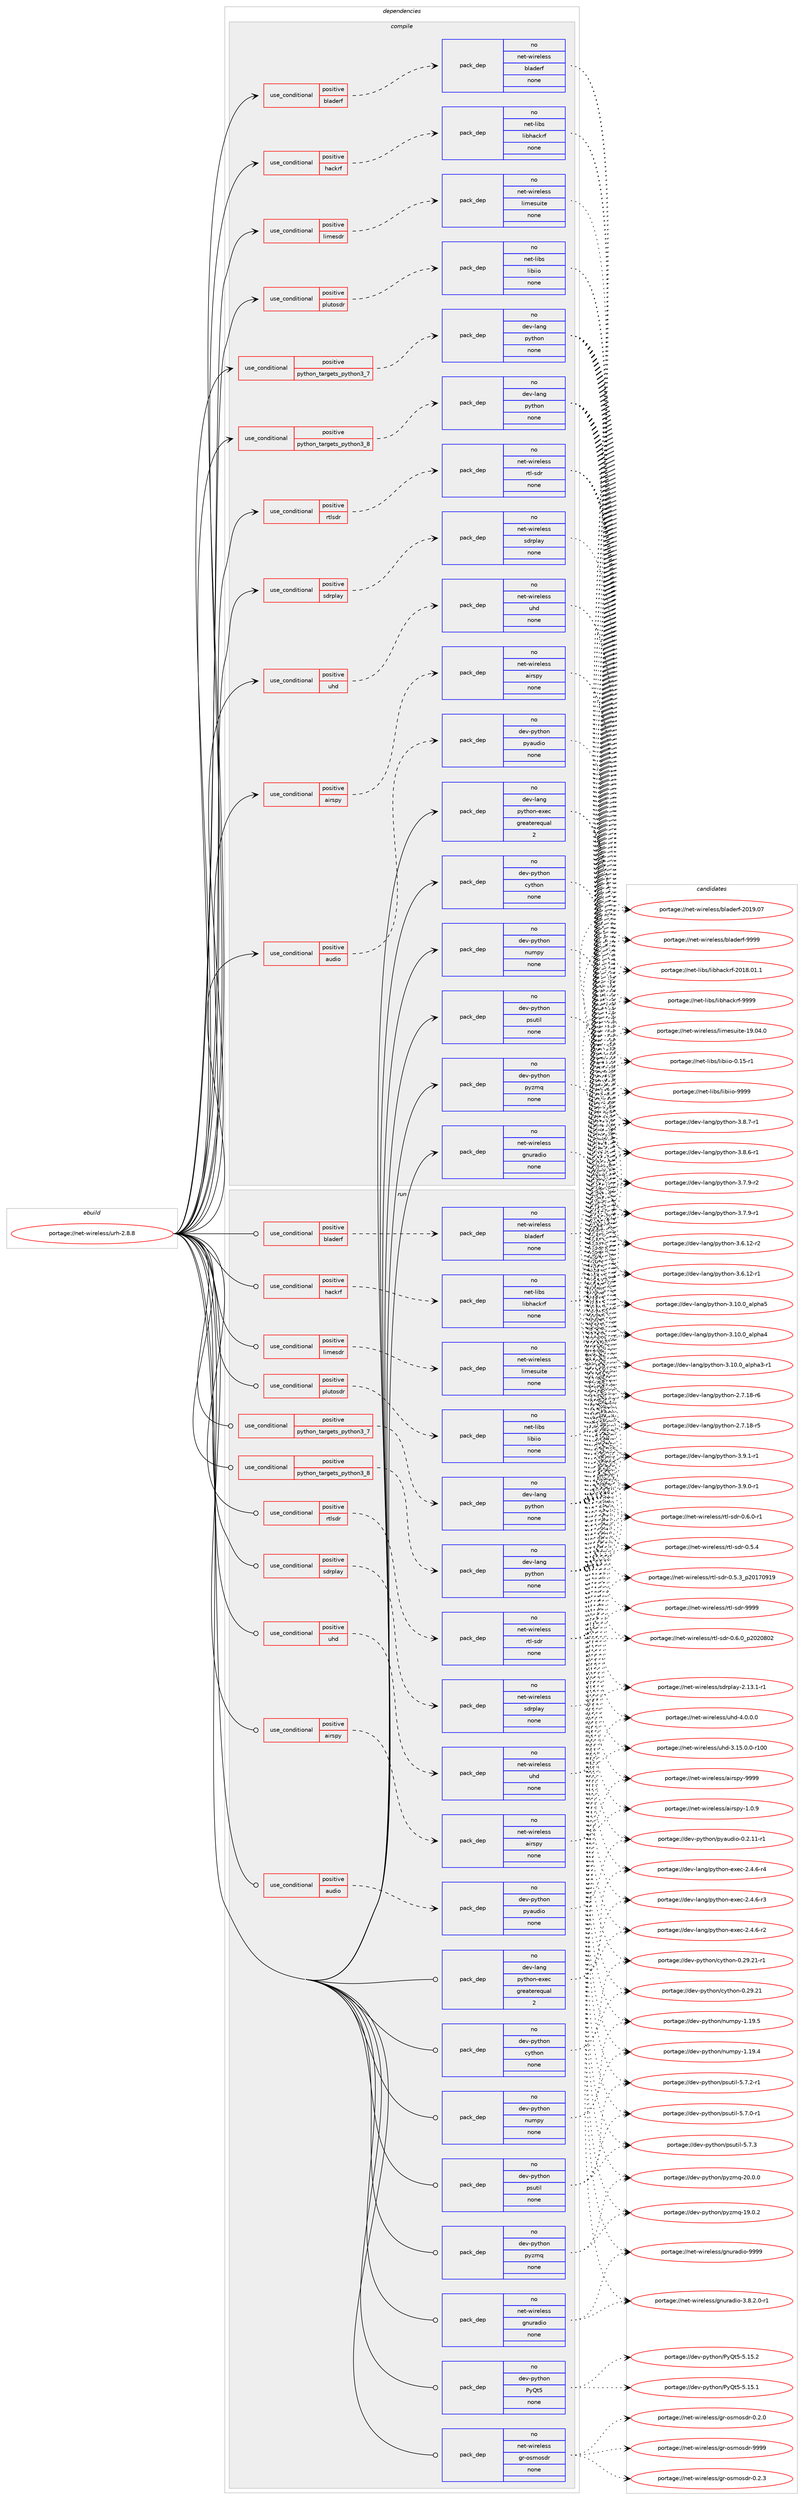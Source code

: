 digraph prolog {

# *************
# Graph options
# *************

newrank=true;
concentrate=true;
compound=true;
graph [rankdir=LR,fontname=Helvetica,fontsize=10,ranksep=1.5];#, ranksep=2.5, nodesep=0.2];
edge  [arrowhead=vee];
node  [fontname=Helvetica,fontsize=10];

# **********
# The ebuild
# **********

subgraph cluster_leftcol {
color=gray;
rank=same;
label=<<i>ebuild</i>>;
id [label="portage://net-wireless/urh-2.8.8", color=red, width=4, href="../net-wireless/urh-2.8.8.svg"];
}

# ****************
# The dependencies
# ****************

subgraph cluster_midcol {
color=gray;
label=<<i>dependencies</i>>;
subgraph cluster_compile {
fillcolor="#eeeeee";
style=filled;
label=<<i>compile</i>>;
subgraph cond6111 {
dependency19912 [label=<<TABLE BORDER="0" CELLBORDER="1" CELLSPACING="0" CELLPADDING="4"><TR><TD ROWSPAN="3" CELLPADDING="10">use_conditional</TD></TR><TR><TD>positive</TD></TR><TR><TD>airspy</TD></TR></TABLE>>, shape=none, color=red];
subgraph pack13651 {
dependency19913 [label=<<TABLE BORDER="0" CELLBORDER="1" CELLSPACING="0" CELLPADDING="4" WIDTH="220"><TR><TD ROWSPAN="6" CELLPADDING="30">pack_dep</TD></TR><TR><TD WIDTH="110">no</TD></TR><TR><TD>net-wireless</TD></TR><TR><TD>airspy</TD></TR><TR><TD>none</TD></TR><TR><TD></TD></TR></TABLE>>, shape=none, color=blue];
}
dependency19912:e -> dependency19913:w [weight=20,style="dashed",arrowhead="vee"];
}
id:e -> dependency19912:w [weight=20,style="solid",arrowhead="vee"];
subgraph cond6112 {
dependency19914 [label=<<TABLE BORDER="0" CELLBORDER="1" CELLSPACING="0" CELLPADDING="4"><TR><TD ROWSPAN="3" CELLPADDING="10">use_conditional</TD></TR><TR><TD>positive</TD></TR><TR><TD>audio</TD></TR></TABLE>>, shape=none, color=red];
subgraph pack13652 {
dependency19915 [label=<<TABLE BORDER="0" CELLBORDER="1" CELLSPACING="0" CELLPADDING="4" WIDTH="220"><TR><TD ROWSPAN="6" CELLPADDING="30">pack_dep</TD></TR><TR><TD WIDTH="110">no</TD></TR><TR><TD>dev-python</TD></TR><TR><TD>pyaudio</TD></TR><TR><TD>none</TD></TR><TR><TD></TD></TR></TABLE>>, shape=none, color=blue];
}
dependency19914:e -> dependency19915:w [weight=20,style="dashed",arrowhead="vee"];
}
id:e -> dependency19914:w [weight=20,style="solid",arrowhead="vee"];
subgraph cond6113 {
dependency19916 [label=<<TABLE BORDER="0" CELLBORDER="1" CELLSPACING="0" CELLPADDING="4"><TR><TD ROWSPAN="3" CELLPADDING="10">use_conditional</TD></TR><TR><TD>positive</TD></TR><TR><TD>bladerf</TD></TR></TABLE>>, shape=none, color=red];
subgraph pack13653 {
dependency19917 [label=<<TABLE BORDER="0" CELLBORDER="1" CELLSPACING="0" CELLPADDING="4" WIDTH="220"><TR><TD ROWSPAN="6" CELLPADDING="30">pack_dep</TD></TR><TR><TD WIDTH="110">no</TD></TR><TR><TD>net-wireless</TD></TR><TR><TD>bladerf</TD></TR><TR><TD>none</TD></TR><TR><TD></TD></TR></TABLE>>, shape=none, color=blue];
}
dependency19916:e -> dependency19917:w [weight=20,style="dashed",arrowhead="vee"];
}
id:e -> dependency19916:w [weight=20,style="solid",arrowhead="vee"];
subgraph cond6114 {
dependency19918 [label=<<TABLE BORDER="0" CELLBORDER="1" CELLSPACING="0" CELLPADDING="4"><TR><TD ROWSPAN="3" CELLPADDING="10">use_conditional</TD></TR><TR><TD>positive</TD></TR><TR><TD>hackrf</TD></TR></TABLE>>, shape=none, color=red];
subgraph pack13654 {
dependency19919 [label=<<TABLE BORDER="0" CELLBORDER="1" CELLSPACING="0" CELLPADDING="4" WIDTH="220"><TR><TD ROWSPAN="6" CELLPADDING="30">pack_dep</TD></TR><TR><TD WIDTH="110">no</TD></TR><TR><TD>net-libs</TD></TR><TR><TD>libhackrf</TD></TR><TR><TD>none</TD></TR><TR><TD></TD></TR></TABLE>>, shape=none, color=blue];
}
dependency19918:e -> dependency19919:w [weight=20,style="dashed",arrowhead="vee"];
}
id:e -> dependency19918:w [weight=20,style="solid",arrowhead="vee"];
subgraph cond6115 {
dependency19920 [label=<<TABLE BORDER="0" CELLBORDER="1" CELLSPACING="0" CELLPADDING="4"><TR><TD ROWSPAN="3" CELLPADDING="10">use_conditional</TD></TR><TR><TD>positive</TD></TR><TR><TD>limesdr</TD></TR></TABLE>>, shape=none, color=red];
subgraph pack13655 {
dependency19921 [label=<<TABLE BORDER="0" CELLBORDER="1" CELLSPACING="0" CELLPADDING="4" WIDTH="220"><TR><TD ROWSPAN="6" CELLPADDING="30">pack_dep</TD></TR><TR><TD WIDTH="110">no</TD></TR><TR><TD>net-wireless</TD></TR><TR><TD>limesuite</TD></TR><TR><TD>none</TD></TR><TR><TD></TD></TR></TABLE>>, shape=none, color=blue];
}
dependency19920:e -> dependency19921:w [weight=20,style="dashed",arrowhead="vee"];
}
id:e -> dependency19920:w [weight=20,style="solid",arrowhead="vee"];
subgraph cond6116 {
dependency19922 [label=<<TABLE BORDER="0" CELLBORDER="1" CELLSPACING="0" CELLPADDING="4"><TR><TD ROWSPAN="3" CELLPADDING="10">use_conditional</TD></TR><TR><TD>positive</TD></TR><TR><TD>plutosdr</TD></TR></TABLE>>, shape=none, color=red];
subgraph pack13656 {
dependency19923 [label=<<TABLE BORDER="0" CELLBORDER="1" CELLSPACING="0" CELLPADDING="4" WIDTH="220"><TR><TD ROWSPAN="6" CELLPADDING="30">pack_dep</TD></TR><TR><TD WIDTH="110">no</TD></TR><TR><TD>net-libs</TD></TR><TR><TD>libiio</TD></TR><TR><TD>none</TD></TR><TR><TD></TD></TR></TABLE>>, shape=none, color=blue];
}
dependency19922:e -> dependency19923:w [weight=20,style="dashed",arrowhead="vee"];
}
id:e -> dependency19922:w [weight=20,style="solid",arrowhead="vee"];
subgraph cond6117 {
dependency19924 [label=<<TABLE BORDER="0" CELLBORDER="1" CELLSPACING="0" CELLPADDING="4"><TR><TD ROWSPAN="3" CELLPADDING="10">use_conditional</TD></TR><TR><TD>positive</TD></TR><TR><TD>python_targets_python3_7</TD></TR></TABLE>>, shape=none, color=red];
subgraph pack13657 {
dependency19925 [label=<<TABLE BORDER="0" CELLBORDER="1" CELLSPACING="0" CELLPADDING="4" WIDTH="220"><TR><TD ROWSPAN="6" CELLPADDING="30">pack_dep</TD></TR><TR><TD WIDTH="110">no</TD></TR><TR><TD>dev-lang</TD></TR><TR><TD>python</TD></TR><TR><TD>none</TD></TR><TR><TD></TD></TR></TABLE>>, shape=none, color=blue];
}
dependency19924:e -> dependency19925:w [weight=20,style="dashed",arrowhead="vee"];
}
id:e -> dependency19924:w [weight=20,style="solid",arrowhead="vee"];
subgraph cond6118 {
dependency19926 [label=<<TABLE BORDER="0" CELLBORDER="1" CELLSPACING="0" CELLPADDING="4"><TR><TD ROWSPAN="3" CELLPADDING="10">use_conditional</TD></TR><TR><TD>positive</TD></TR><TR><TD>python_targets_python3_8</TD></TR></TABLE>>, shape=none, color=red];
subgraph pack13658 {
dependency19927 [label=<<TABLE BORDER="0" CELLBORDER="1" CELLSPACING="0" CELLPADDING="4" WIDTH="220"><TR><TD ROWSPAN="6" CELLPADDING="30">pack_dep</TD></TR><TR><TD WIDTH="110">no</TD></TR><TR><TD>dev-lang</TD></TR><TR><TD>python</TD></TR><TR><TD>none</TD></TR><TR><TD></TD></TR></TABLE>>, shape=none, color=blue];
}
dependency19926:e -> dependency19927:w [weight=20,style="dashed",arrowhead="vee"];
}
id:e -> dependency19926:w [weight=20,style="solid",arrowhead="vee"];
subgraph cond6119 {
dependency19928 [label=<<TABLE BORDER="0" CELLBORDER="1" CELLSPACING="0" CELLPADDING="4"><TR><TD ROWSPAN="3" CELLPADDING="10">use_conditional</TD></TR><TR><TD>positive</TD></TR><TR><TD>rtlsdr</TD></TR></TABLE>>, shape=none, color=red];
subgraph pack13659 {
dependency19929 [label=<<TABLE BORDER="0" CELLBORDER="1" CELLSPACING="0" CELLPADDING="4" WIDTH="220"><TR><TD ROWSPAN="6" CELLPADDING="30">pack_dep</TD></TR><TR><TD WIDTH="110">no</TD></TR><TR><TD>net-wireless</TD></TR><TR><TD>rtl-sdr</TD></TR><TR><TD>none</TD></TR><TR><TD></TD></TR></TABLE>>, shape=none, color=blue];
}
dependency19928:e -> dependency19929:w [weight=20,style="dashed",arrowhead="vee"];
}
id:e -> dependency19928:w [weight=20,style="solid",arrowhead="vee"];
subgraph cond6120 {
dependency19930 [label=<<TABLE BORDER="0" CELLBORDER="1" CELLSPACING="0" CELLPADDING="4"><TR><TD ROWSPAN="3" CELLPADDING="10">use_conditional</TD></TR><TR><TD>positive</TD></TR><TR><TD>sdrplay</TD></TR></TABLE>>, shape=none, color=red];
subgraph pack13660 {
dependency19931 [label=<<TABLE BORDER="0" CELLBORDER="1" CELLSPACING="0" CELLPADDING="4" WIDTH="220"><TR><TD ROWSPAN="6" CELLPADDING="30">pack_dep</TD></TR><TR><TD WIDTH="110">no</TD></TR><TR><TD>net-wireless</TD></TR><TR><TD>sdrplay</TD></TR><TR><TD>none</TD></TR><TR><TD></TD></TR></TABLE>>, shape=none, color=blue];
}
dependency19930:e -> dependency19931:w [weight=20,style="dashed",arrowhead="vee"];
}
id:e -> dependency19930:w [weight=20,style="solid",arrowhead="vee"];
subgraph cond6121 {
dependency19932 [label=<<TABLE BORDER="0" CELLBORDER="1" CELLSPACING="0" CELLPADDING="4"><TR><TD ROWSPAN="3" CELLPADDING="10">use_conditional</TD></TR><TR><TD>positive</TD></TR><TR><TD>uhd</TD></TR></TABLE>>, shape=none, color=red];
subgraph pack13661 {
dependency19933 [label=<<TABLE BORDER="0" CELLBORDER="1" CELLSPACING="0" CELLPADDING="4" WIDTH="220"><TR><TD ROWSPAN="6" CELLPADDING="30">pack_dep</TD></TR><TR><TD WIDTH="110">no</TD></TR><TR><TD>net-wireless</TD></TR><TR><TD>uhd</TD></TR><TR><TD>none</TD></TR><TR><TD></TD></TR></TABLE>>, shape=none, color=blue];
}
dependency19932:e -> dependency19933:w [weight=20,style="dashed",arrowhead="vee"];
}
id:e -> dependency19932:w [weight=20,style="solid",arrowhead="vee"];
subgraph pack13662 {
dependency19934 [label=<<TABLE BORDER="0" CELLBORDER="1" CELLSPACING="0" CELLPADDING="4" WIDTH="220"><TR><TD ROWSPAN="6" CELLPADDING="30">pack_dep</TD></TR><TR><TD WIDTH="110">no</TD></TR><TR><TD>dev-lang</TD></TR><TR><TD>python-exec</TD></TR><TR><TD>greaterequal</TD></TR><TR><TD>2</TD></TR></TABLE>>, shape=none, color=blue];
}
id:e -> dependency19934:w [weight=20,style="solid",arrowhead="vee"];
subgraph pack13663 {
dependency19935 [label=<<TABLE BORDER="0" CELLBORDER="1" CELLSPACING="0" CELLPADDING="4" WIDTH="220"><TR><TD ROWSPAN="6" CELLPADDING="30">pack_dep</TD></TR><TR><TD WIDTH="110">no</TD></TR><TR><TD>dev-python</TD></TR><TR><TD>cython</TD></TR><TR><TD>none</TD></TR><TR><TD></TD></TR></TABLE>>, shape=none, color=blue];
}
id:e -> dependency19935:w [weight=20,style="solid",arrowhead="vee"];
subgraph pack13664 {
dependency19936 [label=<<TABLE BORDER="0" CELLBORDER="1" CELLSPACING="0" CELLPADDING="4" WIDTH="220"><TR><TD ROWSPAN="6" CELLPADDING="30">pack_dep</TD></TR><TR><TD WIDTH="110">no</TD></TR><TR><TD>dev-python</TD></TR><TR><TD>numpy</TD></TR><TR><TD>none</TD></TR><TR><TD></TD></TR></TABLE>>, shape=none, color=blue];
}
id:e -> dependency19936:w [weight=20,style="solid",arrowhead="vee"];
subgraph pack13665 {
dependency19937 [label=<<TABLE BORDER="0" CELLBORDER="1" CELLSPACING="0" CELLPADDING="4" WIDTH="220"><TR><TD ROWSPAN="6" CELLPADDING="30">pack_dep</TD></TR><TR><TD WIDTH="110">no</TD></TR><TR><TD>dev-python</TD></TR><TR><TD>psutil</TD></TR><TR><TD>none</TD></TR><TR><TD></TD></TR></TABLE>>, shape=none, color=blue];
}
id:e -> dependency19937:w [weight=20,style="solid",arrowhead="vee"];
subgraph pack13666 {
dependency19938 [label=<<TABLE BORDER="0" CELLBORDER="1" CELLSPACING="0" CELLPADDING="4" WIDTH="220"><TR><TD ROWSPAN="6" CELLPADDING="30">pack_dep</TD></TR><TR><TD WIDTH="110">no</TD></TR><TR><TD>dev-python</TD></TR><TR><TD>pyzmq</TD></TR><TR><TD>none</TD></TR><TR><TD></TD></TR></TABLE>>, shape=none, color=blue];
}
id:e -> dependency19938:w [weight=20,style="solid",arrowhead="vee"];
subgraph pack13667 {
dependency19939 [label=<<TABLE BORDER="0" CELLBORDER="1" CELLSPACING="0" CELLPADDING="4" WIDTH="220"><TR><TD ROWSPAN="6" CELLPADDING="30">pack_dep</TD></TR><TR><TD WIDTH="110">no</TD></TR><TR><TD>net-wireless</TD></TR><TR><TD>gnuradio</TD></TR><TR><TD>none</TD></TR><TR><TD></TD></TR></TABLE>>, shape=none, color=blue];
}
id:e -> dependency19939:w [weight=20,style="solid",arrowhead="vee"];
}
subgraph cluster_compileandrun {
fillcolor="#eeeeee";
style=filled;
label=<<i>compile and run</i>>;
}
subgraph cluster_run {
fillcolor="#eeeeee";
style=filled;
label=<<i>run</i>>;
subgraph cond6122 {
dependency19940 [label=<<TABLE BORDER="0" CELLBORDER="1" CELLSPACING="0" CELLPADDING="4"><TR><TD ROWSPAN="3" CELLPADDING="10">use_conditional</TD></TR><TR><TD>positive</TD></TR><TR><TD>airspy</TD></TR></TABLE>>, shape=none, color=red];
subgraph pack13668 {
dependency19941 [label=<<TABLE BORDER="0" CELLBORDER="1" CELLSPACING="0" CELLPADDING="4" WIDTH="220"><TR><TD ROWSPAN="6" CELLPADDING="30">pack_dep</TD></TR><TR><TD WIDTH="110">no</TD></TR><TR><TD>net-wireless</TD></TR><TR><TD>airspy</TD></TR><TR><TD>none</TD></TR><TR><TD></TD></TR></TABLE>>, shape=none, color=blue];
}
dependency19940:e -> dependency19941:w [weight=20,style="dashed",arrowhead="vee"];
}
id:e -> dependency19940:w [weight=20,style="solid",arrowhead="odot"];
subgraph cond6123 {
dependency19942 [label=<<TABLE BORDER="0" CELLBORDER="1" CELLSPACING="0" CELLPADDING="4"><TR><TD ROWSPAN="3" CELLPADDING="10">use_conditional</TD></TR><TR><TD>positive</TD></TR><TR><TD>audio</TD></TR></TABLE>>, shape=none, color=red];
subgraph pack13669 {
dependency19943 [label=<<TABLE BORDER="0" CELLBORDER="1" CELLSPACING="0" CELLPADDING="4" WIDTH="220"><TR><TD ROWSPAN="6" CELLPADDING="30">pack_dep</TD></TR><TR><TD WIDTH="110">no</TD></TR><TR><TD>dev-python</TD></TR><TR><TD>pyaudio</TD></TR><TR><TD>none</TD></TR><TR><TD></TD></TR></TABLE>>, shape=none, color=blue];
}
dependency19942:e -> dependency19943:w [weight=20,style="dashed",arrowhead="vee"];
}
id:e -> dependency19942:w [weight=20,style="solid",arrowhead="odot"];
subgraph cond6124 {
dependency19944 [label=<<TABLE BORDER="0" CELLBORDER="1" CELLSPACING="0" CELLPADDING="4"><TR><TD ROWSPAN="3" CELLPADDING="10">use_conditional</TD></TR><TR><TD>positive</TD></TR><TR><TD>bladerf</TD></TR></TABLE>>, shape=none, color=red];
subgraph pack13670 {
dependency19945 [label=<<TABLE BORDER="0" CELLBORDER="1" CELLSPACING="0" CELLPADDING="4" WIDTH="220"><TR><TD ROWSPAN="6" CELLPADDING="30">pack_dep</TD></TR><TR><TD WIDTH="110">no</TD></TR><TR><TD>net-wireless</TD></TR><TR><TD>bladerf</TD></TR><TR><TD>none</TD></TR><TR><TD></TD></TR></TABLE>>, shape=none, color=blue];
}
dependency19944:e -> dependency19945:w [weight=20,style="dashed",arrowhead="vee"];
}
id:e -> dependency19944:w [weight=20,style="solid",arrowhead="odot"];
subgraph cond6125 {
dependency19946 [label=<<TABLE BORDER="0" CELLBORDER="1" CELLSPACING="0" CELLPADDING="4"><TR><TD ROWSPAN="3" CELLPADDING="10">use_conditional</TD></TR><TR><TD>positive</TD></TR><TR><TD>hackrf</TD></TR></TABLE>>, shape=none, color=red];
subgraph pack13671 {
dependency19947 [label=<<TABLE BORDER="0" CELLBORDER="1" CELLSPACING="0" CELLPADDING="4" WIDTH="220"><TR><TD ROWSPAN="6" CELLPADDING="30">pack_dep</TD></TR><TR><TD WIDTH="110">no</TD></TR><TR><TD>net-libs</TD></TR><TR><TD>libhackrf</TD></TR><TR><TD>none</TD></TR><TR><TD></TD></TR></TABLE>>, shape=none, color=blue];
}
dependency19946:e -> dependency19947:w [weight=20,style="dashed",arrowhead="vee"];
}
id:e -> dependency19946:w [weight=20,style="solid",arrowhead="odot"];
subgraph cond6126 {
dependency19948 [label=<<TABLE BORDER="0" CELLBORDER="1" CELLSPACING="0" CELLPADDING="4"><TR><TD ROWSPAN="3" CELLPADDING="10">use_conditional</TD></TR><TR><TD>positive</TD></TR><TR><TD>limesdr</TD></TR></TABLE>>, shape=none, color=red];
subgraph pack13672 {
dependency19949 [label=<<TABLE BORDER="0" CELLBORDER="1" CELLSPACING="0" CELLPADDING="4" WIDTH="220"><TR><TD ROWSPAN="6" CELLPADDING="30">pack_dep</TD></TR><TR><TD WIDTH="110">no</TD></TR><TR><TD>net-wireless</TD></TR><TR><TD>limesuite</TD></TR><TR><TD>none</TD></TR><TR><TD></TD></TR></TABLE>>, shape=none, color=blue];
}
dependency19948:e -> dependency19949:w [weight=20,style="dashed",arrowhead="vee"];
}
id:e -> dependency19948:w [weight=20,style="solid",arrowhead="odot"];
subgraph cond6127 {
dependency19950 [label=<<TABLE BORDER="0" CELLBORDER="1" CELLSPACING="0" CELLPADDING="4"><TR><TD ROWSPAN="3" CELLPADDING="10">use_conditional</TD></TR><TR><TD>positive</TD></TR><TR><TD>plutosdr</TD></TR></TABLE>>, shape=none, color=red];
subgraph pack13673 {
dependency19951 [label=<<TABLE BORDER="0" CELLBORDER="1" CELLSPACING="0" CELLPADDING="4" WIDTH="220"><TR><TD ROWSPAN="6" CELLPADDING="30">pack_dep</TD></TR><TR><TD WIDTH="110">no</TD></TR><TR><TD>net-libs</TD></TR><TR><TD>libiio</TD></TR><TR><TD>none</TD></TR><TR><TD></TD></TR></TABLE>>, shape=none, color=blue];
}
dependency19950:e -> dependency19951:w [weight=20,style="dashed",arrowhead="vee"];
}
id:e -> dependency19950:w [weight=20,style="solid",arrowhead="odot"];
subgraph cond6128 {
dependency19952 [label=<<TABLE BORDER="0" CELLBORDER="1" CELLSPACING="0" CELLPADDING="4"><TR><TD ROWSPAN="3" CELLPADDING="10">use_conditional</TD></TR><TR><TD>positive</TD></TR><TR><TD>python_targets_python3_7</TD></TR></TABLE>>, shape=none, color=red];
subgraph pack13674 {
dependency19953 [label=<<TABLE BORDER="0" CELLBORDER="1" CELLSPACING="0" CELLPADDING="4" WIDTH="220"><TR><TD ROWSPAN="6" CELLPADDING="30">pack_dep</TD></TR><TR><TD WIDTH="110">no</TD></TR><TR><TD>dev-lang</TD></TR><TR><TD>python</TD></TR><TR><TD>none</TD></TR><TR><TD></TD></TR></TABLE>>, shape=none, color=blue];
}
dependency19952:e -> dependency19953:w [weight=20,style="dashed",arrowhead="vee"];
}
id:e -> dependency19952:w [weight=20,style="solid",arrowhead="odot"];
subgraph cond6129 {
dependency19954 [label=<<TABLE BORDER="0" CELLBORDER="1" CELLSPACING="0" CELLPADDING="4"><TR><TD ROWSPAN="3" CELLPADDING="10">use_conditional</TD></TR><TR><TD>positive</TD></TR><TR><TD>python_targets_python3_8</TD></TR></TABLE>>, shape=none, color=red];
subgraph pack13675 {
dependency19955 [label=<<TABLE BORDER="0" CELLBORDER="1" CELLSPACING="0" CELLPADDING="4" WIDTH="220"><TR><TD ROWSPAN="6" CELLPADDING="30">pack_dep</TD></TR><TR><TD WIDTH="110">no</TD></TR><TR><TD>dev-lang</TD></TR><TR><TD>python</TD></TR><TR><TD>none</TD></TR><TR><TD></TD></TR></TABLE>>, shape=none, color=blue];
}
dependency19954:e -> dependency19955:w [weight=20,style="dashed",arrowhead="vee"];
}
id:e -> dependency19954:w [weight=20,style="solid",arrowhead="odot"];
subgraph cond6130 {
dependency19956 [label=<<TABLE BORDER="0" CELLBORDER="1" CELLSPACING="0" CELLPADDING="4"><TR><TD ROWSPAN="3" CELLPADDING="10">use_conditional</TD></TR><TR><TD>positive</TD></TR><TR><TD>rtlsdr</TD></TR></TABLE>>, shape=none, color=red];
subgraph pack13676 {
dependency19957 [label=<<TABLE BORDER="0" CELLBORDER="1" CELLSPACING="0" CELLPADDING="4" WIDTH="220"><TR><TD ROWSPAN="6" CELLPADDING="30">pack_dep</TD></TR><TR><TD WIDTH="110">no</TD></TR><TR><TD>net-wireless</TD></TR><TR><TD>rtl-sdr</TD></TR><TR><TD>none</TD></TR><TR><TD></TD></TR></TABLE>>, shape=none, color=blue];
}
dependency19956:e -> dependency19957:w [weight=20,style="dashed",arrowhead="vee"];
}
id:e -> dependency19956:w [weight=20,style="solid",arrowhead="odot"];
subgraph cond6131 {
dependency19958 [label=<<TABLE BORDER="0" CELLBORDER="1" CELLSPACING="0" CELLPADDING="4"><TR><TD ROWSPAN="3" CELLPADDING="10">use_conditional</TD></TR><TR><TD>positive</TD></TR><TR><TD>sdrplay</TD></TR></TABLE>>, shape=none, color=red];
subgraph pack13677 {
dependency19959 [label=<<TABLE BORDER="0" CELLBORDER="1" CELLSPACING="0" CELLPADDING="4" WIDTH="220"><TR><TD ROWSPAN="6" CELLPADDING="30">pack_dep</TD></TR><TR><TD WIDTH="110">no</TD></TR><TR><TD>net-wireless</TD></TR><TR><TD>sdrplay</TD></TR><TR><TD>none</TD></TR><TR><TD></TD></TR></TABLE>>, shape=none, color=blue];
}
dependency19958:e -> dependency19959:w [weight=20,style="dashed",arrowhead="vee"];
}
id:e -> dependency19958:w [weight=20,style="solid",arrowhead="odot"];
subgraph cond6132 {
dependency19960 [label=<<TABLE BORDER="0" CELLBORDER="1" CELLSPACING="0" CELLPADDING="4"><TR><TD ROWSPAN="3" CELLPADDING="10">use_conditional</TD></TR><TR><TD>positive</TD></TR><TR><TD>uhd</TD></TR></TABLE>>, shape=none, color=red];
subgraph pack13678 {
dependency19961 [label=<<TABLE BORDER="0" CELLBORDER="1" CELLSPACING="0" CELLPADDING="4" WIDTH="220"><TR><TD ROWSPAN="6" CELLPADDING="30">pack_dep</TD></TR><TR><TD WIDTH="110">no</TD></TR><TR><TD>net-wireless</TD></TR><TR><TD>uhd</TD></TR><TR><TD>none</TD></TR><TR><TD></TD></TR></TABLE>>, shape=none, color=blue];
}
dependency19960:e -> dependency19961:w [weight=20,style="dashed",arrowhead="vee"];
}
id:e -> dependency19960:w [weight=20,style="solid",arrowhead="odot"];
subgraph pack13679 {
dependency19962 [label=<<TABLE BORDER="0" CELLBORDER="1" CELLSPACING="0" CELLPADDING="4" WIDTH="220"><TR><TD ROWSPAN="6" CELLPADDING="30">pack_dep</TD></TR><TR><TD WIDTH="110">no</TD></TR><TR><TD>dev-lang</TD></TR><TR><TD>python-exec</TD></TR><TR><TD>greaterequal</TD></TR><TR><TD>2</TD></TR></TABLE>>, shape=none, color=blue];
}
id:e -> dependency19962:w [weight=20,style="solid",arrowhead="odot"];
subgraph pack13680 {
dependency19963 [label=<<TABLE BORDER="0" CELLBORDER="1" CELLSPACING="0" CELLPADDING="4" WIDTH="220"><TR><TD ROWSPAN="6" CELLPADDING="30">pack_dep</TD></TR><TR><TD WIDTH="110">no</TD></TR><TR><TD>dev-python</TD></TR><TR><TD>PyQt5</TD></TR><TR><TD>none</TD></TR><TR><TD></TD></TR></TABLE>>, shape=none, color=blue];
}
id:e -> dependency19963:w [weight=20,style="solid",arrowhead="odot"];
subgraph pack13681 {
dependency19964 [label=<<TABLE BORDER="0" CELLBORDER="1" CELLSPACING="0" CELLPADDING="4" WIDTH="220"><TR><TD ROWSPAN="6" CELLPADDING="30">pack_dep</TD></TR><TR><TD WIDTH="110">no</TD></TR><TR><TD>dev-python</TD></TR><TR><TD>cython</TD></TR><TR><TD>none</TD></TR><TR><TD></TD></TR></TABLE>>, shape=none, color=blue];
}
id:e -> dependency19964:w [weight=20,style="solid",arrowhead="odot"];
subgraph pack13682 {
dependency19965 [label=<<TABLE BORDER="0" CELLBORDER="1" CELLSPACING="0" CELLPADDING="4" WIDTH="220"><TR><TD ROWSPAN="6" CELLPADDING="30">pack_dep</TD></TR><TR><TD WIDTH="110">no</TD></TR><TR><TD>dev-python</TD></TR><TR><TD>numpy</TD></TR><TR><TD>none</TD></TR><TR><TD></TD></TR></TABLE>>, shape=none, color=blue];
}
id:e -> dependency19965:w [weight=20,style="solid",arrowhead="odot"];
subgraph pack13683 {
dependency19966 [label=<<TABLE BORDER="0" CELLBORDER="1" CELLSPACING="0" CELLPADDING="4" WIDTH="220"><TR><TD ROWSPAN="6" CELLPADDING="30">pack_dep</TD></TR><TR><TD WIDTH="110">no</TD></TR><TR><TD>dev-python</TD></TR><TR><TD>psutil</TD></TR><TR><TD>none</TD></TR><TR><TD></TD></TR></TABLE>>, shape=none, color=blue];
}
id:e -> dependency19966:w [weight=20,style="solid",arrowhead="odot"];
subgraph pack13684 {
dependency19967 [label=<<TABLE BORDER="0" CELLBORDER="1" CELLSPACING="0" CELLPADDING="4" WIDTH="220"><TR><TD ROWSPAN="6" CELLPADDING="30">pack_dep</TD></TR><TR><TD WIDTH="110">no</TD></TR><TR><TD>dev-python</TD></TR><TR><TD>pyzmq</TD></TR><TR><TD>none</TD></TR><TR><TD></TD></TR></TABLE>>, shape=none, color=blue];
}
id:e -> dependency19967:w [weight=20,style="solid",arrowhead="odot"];
subgraph pack13685 {
dependency19968 [label=<<TABLE BORDER="0" CELLBORDER="1" CELLSPACING="0" CELLPADDING="4" WIDTH="220"><TR><TD ROWSPAN="6" CELLPADDING="30">pack_dep</TD></TR><TR><TD WIDTH="110">no</TD></TR><TR><TD>net-wireless</TD></TR><TR><TD>gnuradio</TD></TR><TR><TD>none</TD></TR><TR><TD></TD></TR></TABLE>>, shape=none, color=blue];
}
id:e -> dependency19968:w [weight=20,style="solid",arrowhead="odot"];
subgraph pack13686 {
dependency19969 [label=<<TABLE BORDER="0" CELLBORDER="1" CELLSPACING="0" CELLPADDING="4" WIDTH="220"><TR><TD ROWSPAN="6" CELLPADDING="30">pack_dep</TD></TR><TR><TD WIDTH="110">no</TD></TR><TR><TD>net-wireless</TD></TR><TR><TD>gr-osmosdr</TD></TR><TR><TD>none</TD></TR><TR><TD></TD></TR></TABLE>>, shape=none, color=blue];
}
id:e -> dependency19969:w [weight=20,style="solid",arrowhead="odot"];
}
}

# **************
# The candidates
# **************

subgraph cluster_choices {
rank=same;
color=gray;
label=<<i>candidates</i>>;

subgraph choice13651 {
color=black;
nodesep=1;
choice1101011164511910511410110810111511547971051141151121214557575757 [label="portage://net-wireless/airspy-9999", color=red, width=4,href="../net-wireless/airspy-9999.svg"];
choice110101116451191051141011081011151154797105114115112121454946484657 [label="portage://net-wireless/airspy-1.0.9", color=red, width=4,href="../net-wireless/airspy-1.0.9.svg"];
dependency19913:e -> choice1101011164511910511410110810111511547971051141151121214557575757:w [style=dotted,weight="100"];
dependency19913:e -> choice110101116451191051141011081011151154797105114115112121454946484657:w [style=dotted,weight="100"];
}
subgraph choice13652 {
color=black;
nodesep=1;
choice100101118451121211161041111104711212197117100105111454846504649494511449 [label="portage://dev-python/pyaudio-0.2.11-r1", color=red, width=4,href="../dev-python/pyaudio-0.2.11-r1.svg"];
dependency19915:e -> choice100101118451121211161041111104711212197117100105111454846504649494511449:w [style=dotted,weight="100"];
}
subgraph choice13653 {
color=black;
nodesep=1;
choice110101116451191051141011081011151154798108971001011141024557575757 [label="portage://net-wireless/bladerf-9999", color=red, width=4,href="../net-wireless/bladerf-9999.svg"];
choice110101116451191051141011081011151154798108971001011141024550484957464855 [label="portage://net-wireless/bladerf-2019.07", color=red, width=4,href="../net-wireless/bladerf-2019.07.svg"];
dependency19917:e -> choice110101116451191051141011081011151154798108971001011141024557575757:w [style=dotted,weight="100"];
dependency19917:e -> choice110101116451191051141011081011151154798108971001011141024550484957464855:w [style=dotted,weight="100"];
}
subgraph choice13654 {
color=black;
nodesep=1;
choice1101011164510810598115471081059810497991071141024557575757 [label="portage://net-libs/libhackrf-9999", color=red, width=4,href="../net-libs/libhackrf-9999.svg"];
choice11010111645108105981154710810598104979910711410245504849564648494649 [label="portage://net-libs/libhackrf-2018.01.1", color=red, width=4,href="../net-libs/libhackrf-2018.01.1.svg"];
dependency19919:e -> choice1101011164510810598115471081059810497991071141024557575757:w [style=dotted,weight="100"];
dependency19919:e -> choice11010111645108105981154710810598104979910711410245504849564648494649:w [style=dotted,weight="100"];
}
subgraph choice13655 {
color=black;
nodesep=1;
choice11010111645119105114101108101115115471081051091011151171051161014549574648524648 [label="portage://net-wireless/limesuite-19.04.0", color=red, width=4,href="../net-wireless/limesuite-19.04.0.svg"];
dependency19921:e -> choice11010111645119105114101108101115115471081051091011151171051161014549574648524648:w [style=dotted,weight="100"];
}
subgraph choice13656 {
color=black;
nodesep=1;
choice110101116451081059811547108105981051051114557575757 [label="portage://net-libs/libiio-9999", color=red, width=4,href="../net-libs/libiio-9999.svg"];
choice1101011164510810598115471081059810510511145484649534511449 [label="portage://net-libs/libiio-0.15-r1", color=red, width=4,href="../net-libs/libiio-0.15-r1.svg"];
dependency19923:e -> choice110101116451081059811547108105981051051114557575757:w [style=dotted,weight="100"];
dependency19923:e -> choice1101011164510810598115471081059810510511145484649534511449:w [style=dotted,weight="100"];
}
subgraph choice13657 {
color=black;
nodesep=1;
choice1001011184510897110103471121211161041111104551465746494511449 [label="portage://dev-lang/python-3.9.1-r1", color=red, width=4,href="../dev-lang/python-3.9.1-r1.svg"];
choice1001011184510897110103471121211161041111104551465746484511449 [label="portage://dev-lang/python-3.9.0-r1", color=red, width=4,href="../dev-lang/python-3.9.0-r1.svg"];
choice1001011184510897110103471121211161041111104551465646554511449 [label="portage://dev-lang/python-3.8.7-r1", color=red, width=4,href="../dev-lang/python-3.8.7-r1.svg"];
choice1001011184510897110103471121211161041111104551465646544511449 [label="portage://dev-lang/python-3.8.6-r1", color=red, width=4,href="../dev-lang/python-3.8.6-r1.svg"];
choice1001011184510897110103471121211161041111104551465546574511450 [label="portage://dev-lang/python-3.7.9-r2", color=red, width=4,href="../dev-lang/python-3.7.9-r2.svg"];
choice1001011184510897110103471121211161041111104551465546574511449 [label="portage://dev-lang/python-3.7.9-r1", color=red, width=4,href="../dev-lang/python-3.7.9-r1.svg"];
choice100101118451089711010347112121116104111110455146544649504511450 [label="portage://dev-lang/python-3.6.12-r2", color=red, width=4,href="../dev-lang/python-3.6.12-r2.svg"];
choice100101118451089711010347112121116104111110455146544649504511449 [label="portage://dev-lang/python-3.6.12-r1", color=red, width=4,href="../dev-lang/python-3.6.12-r1.svg"];
choice1001011184510897110103471121211161041111104551464948464895971081121049753 [label="portage://dev-lang/python-3.10.0_alpha5", color=red, width=4,href="../dev-lang/python-3.10.0_alpha5.svg"];
choice1001011184510897110103471121211161041111104551464948464895971081121049752 [label="portage://dev-lang/python-3.10.0_alpha4", color=red, width=4,href="../dev-lang/python-3.10.0_alpha4.svg"];
choice10010111845108971101034711212111610411111045514649484648959710811210497514511449 [label="portage://dev-lang/python-3.10.0_alpha3-r1", color=red, width=4,href="../dev-lang/python-3.10.0_alpha3-r1.svg"];
choice100101118451089711010347112121116104111110455046554649564511454 [label="portage://dev-lang/python-2.7.18-r6", color=red, width=4,href="../dev-lang/python-2.7.18-r6.svg"];
choice100101118451089711010347112121116104111110455046554649564511453 [label="portage://dev-lang/python-2.7.18-r5", color=red, width=4,href="../dev-lang/python-2.7.18-r5.svg"];
dependency19925:e -> choice1001011184510897110103471121211161041111104551465746494511449:w [style=dotted,weight="100"];
dependency19925:e -> choice1001011184510897110103471121211161041111104551465746484511449:w [style=dotted,weight="100"];
dependency19925:e -> choice1001011184510897110103471121211161041111104551465646554511449:w [style=dotted,weight="100"];
dependency19925:e -> choice1001011184510897110103471121211161041111104551465646544511449:w [style=dotted,weight="100"];
dependency19925:e -> choice1001011184510897110103471121211161041111104551465546574511450:w [style=dotted,weight="100"];
dependency19925:e -> choice1001011184510897110103471121211161041111104551465546574511449:w [style=dotted,weight="100"];
dependency19925:e -> choice100101118451089711010347112121116104111110455146544649504511450:w [style=dotted,weight="100"];
dependency19925:e -> choice100101118451089711010347112121116104111110455146544649504511449:w [style=dotted,weight="100"];
dependency19925:e -> choice1001011184510897110103471121211161041111104551464948464895971081121049753:w [style=dotted,weight="100"];
dependency19925:e -> choice1001011184510897110103471121211161041111104551464948464895971081121049752:w [style=dotted,weight="100"];
dependency19925:e -> choice10010111845108971101034711212111610411111045514649484648959710811210497514511449:w [style=dotted,weight="100"];
dependency19925:e -> choice100101118451089711010347112121116104111110455046554649564511454:w [style=dotted,weight="100"];
dependency19925:e -> choice100101118451089711010347112121116104111110455046554649564511453:w [style=dotted,weight="100"];
}
subgraph choice13658 {
color=black;
nodesep=1;
choice1001011184510897110103471121211161041111104551465746494511449 [label="portage://dev-lang/python-3.9.1-r1", color=red, width=4,href="../dev-lang/python-3.9.1-r1.svg"];
choice1001011184510897110103471121211161041111104551465746484511449 [label="portage://dev-lang/python-3.9.0-r1", color=red, width=4,href="../dev-lang/python-3.9.0-r1.svg"];
choice1001011184510897110103471121211161041111104551465646554511449 [label="portage://dev-lang/python-3.8.7-r1", color=red, width=4,href="../dev-lang/python-3.8.7-r1.svg"];
choice1001011184510897110103471121211161041111104551465646544511449 [label="portage://dev-lang/python-3.8.6-r1", color=red, width=4,href="../dev-lang/python-3.8.6-r1.svg"];
choice1001011184510897110103471121211161041111104551465546574511450 [label="portage://dev-lang/python-3.7.9-r2", color=red, width=4,href="../dev-lang/python-3.7.9-r2.svg"];
choice1001011184510897110103471121211161041111104551465546574511449 [label="portage://dev-lang/python-3.7.9-r1", color=red, width=4,href="../dev-lang/python-3.7.9-r1.svg"];
choice100101118451089711010347112121116104111110455146544649504511450 [label="portage://dev-lang/python-3.6.12-r2", color=red, width=4,href="../dev-lang/python-3.6.12-r2.svg"];
choice100101118451089711010347112121116104111110455146544649504511449 [label="portage://dev-lang/python-3.6.12-r1", color=red, width=4,href="../dev-lang/python-3.6.12-r1.svg"];
choice1001011184510897110103471121211161041111104551464948464895971081121049753 [label="portage://dev-lang/python-3.10.0_alpha5", color=red, width=4,href="../dev-lang/python-3.10.0_alpha5.svg"];
choice1001011184510897110103471121211161041111104551464948464895971081121049752 [label="portage://dev-lang/python-3.10.0_alpha4", color=red, width=4,href="../dev-lang/python-3.10.0_alpha4.svg"];
choice10010111845108971101034711212111610411111045514649484648959710811210497514511449 [label="portage://dev-lang/python-3.10.0_alpha3-r1", color=red, width=4,href="../dev-lang/python-3.10.0_alpha3-r1.svg"];
choice100101118451089711010347112121116104111110455046554649564511454 [label="portage://dev-lang/python-2.7.18-r6", color=red, width=4,href="../dev-lang/python-2.7.18-r6.svg"];
choice100101118451089711010347112121116104111110455046554649564511453 [label="portage://dev-lang/python-2.7.18-r5", color=red, width=4,href="../dev-lang/python-2.7.18-r5.svg"];
dependency19927:e -> choice1001011184510897110103471121211161041111104551465746494511449:w [style=dotted,weight="100"];
dependency19927:e -> choice1001011184510897110103471121211161041111104551465746484511449:w [style=dotted,weight="100"];
dependency19927:e -> choice1001011184510897110103471121211161041111104551465646554511449:w [style=dotted,weight="100"];
dependency19927:e -> choice1001011184510897110103471121211161041111104551465646544511449:w [style=dotted,weight="100"];
dependency19927:e -> choice1001011184510897110103471121211161041111104551465546574511450:w [style=dotted,weight="100"];
dependency19927:e -> choice1001011184510897110103471121211161041111104551465546574511449:w [style=dotted,weight="100"];
dependency19927:e -> choice100101118451089711010347112121116104111110455146544649504511450:w [style=dotted,weight="100"];
dependency19927:e -> choice100101118451089711010347112121116104111110455146544649504511449:w [style=dotted,weight="100"];
dependency19927:e -> choice1001011184510897110103471121211161041111104551464948464895971081121049753:w [style=dotted,weight="100"];
dependency19927:e -> choice1001011184510897110103471121211161041111104551464948464895971081121049752:w [style=dotted,weight="100"];
dependency19927:e -> choice10010111845108971101034711212111610411111045514649484648959710811210497514511449:w [style=dotted,weight="100"];
dependency19927:e -> choice100101118451089711010347112121116104111110455046554649564511454:w [style=dotted,weight="100"];
dependency19927:e -> choice100101118451089711010347112121116104111110455046554649564511453:w [style=dotted,weight="100"];
}
subgraph choice13659 {
color=black;
nodesep=1;
choice1101011164511910511410110810111511547114116108451151001144557575757 [label="portage://net-wireless/rtl-sdr-9999", color=red, width=4,href="../net-wireless/rtl-sdr-9999.svg"];
choice1101011164511910511410110810111511547114116108451151001144548465446489511250485048564850 [label="portage://net-wireless/rtl-sdr-0.6.0_p2020802", color=red, width=4,href="../net-wireless/rtl-sdr-0.6.0_p2020802.svg"];
choice1101011164511910511410110810111511547114116108451151001144548465446484511449 [label="portage://net-wireless/rtl-sdr-0.6.0-r1", color=red, width=4,href="../net-wireless/rtl-sdr-0.6.0-r1.svg"];
choice110101116451191051141011081011151154711411610845115100114454846534652 [label="portage://net-wireless/rtl-sdr-0.5.4", color=red, width=4,href="../net-wireless/rtl-sdr-0.5.4.svg"];
choice110101116451191051141011081011151154711411610845115100114454846534651951125048495548574957 [label="portage://net-wireless/rtl-sdr-0.5.3_p20170919", color=red, width=4,href="../net-wireless/rtl-sdr-0.5.3_p20170919.svg"];
dependency19929:e -> choice1101011164511910511410110810111511547114116108451151001144557575757:w [style=dotted,weight="100"];
dependency19929:e -> choice1101011164511910511410110810111511547114116108451151001144548465446489511250485048564850:w [style=dotted,weight="100"];
dependency19929:e -> choice1101011164511910511410110810111511547114116108451151001144548465446484511449:w [style=dotted,weight="100"];
dependency19929:e -> choice110101116451191051141011081011151154711411610845115100114454846534652:w [style=dotted,weight="100"];
dependency19929:e -> choice110101116451191051141011081011151154711411610845115100114454846534651951125048495548574957:w [style=dotted,weight="100"];
}
subgraph choice13660 {
color=black;
nodesep=1;
choice110101116451191051141011081011151154711510011411210897121455046495146494511449 [label="portage://net-wireless/sdrplay-2.13.1-r1", color=red, width=4,href="../net-wireless/sdrplay-2.13.1-r1.svg"];
dependency19931:e -> choice110101116451191051141011081011151154711510011411210897121455046495146494511449:w [style=dotted,weight="100"];
}
subgraph choice13661 {
color=black;
nodesep=1;
choice11010111645119105114101108101115115471171041004552464846484648 [label="portage://net-wireless/uhd-4.0.0.0", color=red, width=4,href="../net-wireless/uhd-4.0.0.0.svg"];
choice110101116451191051141011081011151154711710410045514649534648464845114494848 [label="portage://net-wireless/uhd-3.15.0.0-r100", color=red, width=4,href="../net-wireless/uhd-3.15.0.0-r100.svg"];
dependency19933:e -> choice11010111645119105114101108101115115471171041004552464846484648:w [style=dotted,weight="100"];
dependency19933:e -> choice110101116451191051141011081011151154711710410045514649534648464845114494848:w [style=dotted,weight="100"];
}
subgraph choice13662 {
color=black;
nodesep=1;
choice10010111845108971101034711212111610411111045101120101994550465246544511452 [label="portage://dev-lang/python-exec-2.4.6-r4", color=red, width=4,href="../dev-lang/python-exec-2.4.6-r4.svg"];
choice10010111845108971101034711212111610411111045101120101994550465246544511451 [label="portage://dev-lang/python-exec-2.4.6-r3", color=red, width=4,href="../dev-lang/python-exec-2.4.6-r3.svg"];
choice10010111845108971101034711212111610411111045101120101994550465246544511450 [label="portage://dev-lang/python-exec-2.4.6-r2", color=red, width=4,href="../dev-lang/python-exec-2.4.6-r2.svg"];
dependency19934:e -> choice10010111845108971101034711212111610411111045101120101994550465246544511452:w [style=dotted,weight="100"];
dependency19934:e -> choice10010111845108971101034711212111610411111045101120101994550465246544511451:w [style=dotted,weight="100"];
dependency19934:e -> choice10010111845108971101034711212111610411111045101120101994550465246544511450:w [style=dotted,weight="100"];
}
subgraph choice13663 {
color=black;
nodesep=1;
choice10010111845112121116104111110479912111610411111045484650574650494511449 [label="portage://dev-python/cython-0.29.21-r1", color=red, width=4,href="../dev-python/cython-0.29.21-r1.svg"];
choice1001011184511212111610411111047991211161041111104548465057465049 [label="portage://dev-python/cython-0.29.21", color=red, width=4,href="../dev-python/cython-0.29.21.svg"];
dependency19935:e -> choice10010111845112121116104111110479912111610411111045484650574650494511449:w [style=dotted,weight="100"];
dependency19935:e -> choice1001011184511212111610411111047991211161041111104548465057465049:w [style=dotted,weight="100"];
}
subgraph choice13664 {
color=black;
nodesep=1;
choice100101118451121211161041111104711011710911212145494649574653 [label="portage://dev-python/numpy-1.19.5", color=red, width=4,href="../dev-python/numpy-1.19.5.svg"];
choice100101118451121211161041111104711011710911212145494649574652 [label="portage://dev-python/numpy-1.19.4", color=red, width=4,href="../dev-python/numpy-1.19.4.svg"];
dependency19936:e -> choice100101118451121211161041111104711011710911212145494649574653:w [style=dotted,weight="100"];
dependency19936:e -> choice100101118451121211161041111104711011710911212145494649574652:w [style=dotted,weight="100"];
}
subgraph choice13665 {
color=black;
nodesep=1;
choice1001011184511212111610411111047112115117116105108455346554651 [label="portage://dev-python/psutil-5.7.3", color=red, width=4,href="../dev-python/psutil-5.7.3.svg"];
choice10010111845112121116104111110471121151171161051084553465546504511449 [label="portage://dev-python/psutil-5.7.2-r1", color=red, width=4,href="../dev-python/psutil-5.7.2-r1.svg"];
choice10010111845112121116104111110471121151171161051084553465546484511449 [label="portage://dev-python/psutil-5.7.0-r1", color=red, width=4,href="../dev-python/psutil-5.7.0-r1.svg"];
dependency19937:e -> choice1001011184511212111610411111047112115117116105108455346554651:w [style=dotted,weight="100"];
dependency19937:e -> choice10010111845112121116104111110471121151171161051084553465546504511449:w [style=dotted,weight="100"];
dependency19937:e -> choice10010111845112121116104111110471121151171161051084553465546484511449:w [style=dotted,weight="100"];
}
subgraph choice13666 {
color=black;
nodesep=1;
choice100101118451121211161041111104711212112210911345504846484648 [label="portage://dev-python/pyzmq-20.0.0", color=red, width=4,href="../dev-python/pyzmq-20.0.0.svg"];
choice100101118451121211161041111104711212112210911345495746484650 [label="portage://dev-python/pyzmq-19.0.2", color=red, width=4,href="../dev-python/pyzmq-19.0.2.svg"];
dependency19938:e -> choice100101118451121211161041111104711212112210911345504846484648:w [style=dotted,weight="100"];
dependency19938:e -> choice100101118451121211161041111104711212112210911345495746484650:w [style=dotted,weight="100"];
}
subgraph choice13667 {
color=black;
nodesep=1;
choice1101011164511910511410110810111511547103110117114971001051114557575757 [label="portage://net-wireless/gnuradio-9999", color=red, width=4,href="../net-wireless/gnuradio-9999.svg"];
choice11010111645119105114101108101115115471031101171149710010511145514656465046484511449 [label="portage://net-wireless/gnuradio-3.8.2.0-r1", color=red, width=4,href="../net-wireless/gnuradio-3.8.2.0-r1.svg"];
dependency19939:e -> choice1101011164511910511410110810111511547103110117114971001051114557575757:w [style=dotted,weight="100"];
dependency19939:e -> choice11010111645119105114101108101115115471031101171149710010511145514656465046484511449:w [style=dotted,weight="100"];
}
subgraph choice13668 {
color=black;
nodesep=1;
choice1101011164511910511410110810111511547971051141151121214557575757 [label="portage://net-wireless/airspy-9999", color=red, width=4,href="../net-wireless/airspy-9999.svg"];
choice110101116451191051141011081011151154797105114115112121454946484657 [label="portage://net-wireless/airspy-1.0.9", color=red, width=4,href="../net-wireless/airspy-1.0.9.svg"];
dependency19941:e -> choice1101011164511910511410110810111511547971051141151121214557575757:w [style=dotted,weight="100"];
dependency19941:e -> choice110101116451191051141011081011151154797105114115112121454946484657:w [style=dotted,weight="100"];
}
subgraph choice13669 {
color=black;
nodesep=1;
choice100101118451121211161041111104711212197117100105111454846504649494511449 [label="portage://dev-python/pyaudio-0.2.11-r1", color=red, width=4,href="../dev-python/pyaudio-0.2.11-r1.svg"];
dependency19943:e -> choice100101118451121211161041111104711212197117100105111454846504649494511449:w [style=dotted,weight="100"];
}
subgraph choice13670 {
color=black;
nodesep=1;
choice110101116451191051141011081011151154798108971001011141024557575757 [label="portage://net-wireless/bladerf-9999", color=red, width=4,href="../net-wireless/bladerf-9999.svg"];
choice110101116451191051141011081011151154798108971001011141024550484957464855 [label="portage://net-wireless/bladerf-2019.07", color=red, width=4,href="../net-wireless/bladerf-2019.07.svg"];
dependency19945:e -> choice110101116451191051141011081011151154798108971001011141024557575757:w [style=dotted,weight="100"];
dependency19945:e -> choice110101116451191051141011081011151154798108971001011141024550484957464855:w [style=dotted,weight="100"];
}
subgraph choice13671 {
color=black;
nodesep=1;
choice1101011164510810598115471081059810497991071141024557575757 [label="portage://net-libs/libhackrf-9999", color=red, width=4,href="../net-libs/libhackrf-9999.svg"];
choice11010111645108105981154710810598104979910711410245504849564648494649 [label="portage://net-libs/libhackrf-2018.01.1", color=red, width=4,href="../net-libs/libhackrf-2018.01.1.svg"];
dependency19947:e -> choice1101011164510810598115471081059810497991071141024557575757:w [style=dotted,weight="100"];
dependency19947:e -> choice11010111645108105981154710810598104979910711410245504849564648494649:w [style=dotted,weight="100"];
}
subgraph choice13672 {
color=black;
nodesep=1;
choice11010111645119105114101108101115115471081051091011151171051161014549574648524648 [label="portage://net-wireless/limesuite-19.04.0", color=red, width=4,href="../net-wireless/limesuite-19.04.0.svg"];
dependency19949:e -> choice11010111645119105114101108101115115471081051091011151171051161014549574648524648:w [style=dotted,weight="100"];
}
subgraph choice13673 {
color=black;
nodesep=1;
choice110101116451081059811547108105981051051114557575757 [label="portage://net-libs/libiio-9999", color=red, width=4,href="../net-libs/libiio-9999.svg"];
choice1101011164510810598115471081059810510511145484649534511449 [label="portage://net-libs/libiio-0.15-r1", color=red, width=4,href="../net-libs/libiio-0.15-r1.svg"];
dependency19951:e -> choice110101116451081059811547108105981051051114557575757:w [style=dotted,weight="100"];
dependency19951:e -> choice1101011164510810598115471081059810510511145484649534511449:w [style=dotted,weight="100"];
}
subgraph choice13674 {
color=black;
nodesep=1;
choice1001011184510897110103471121211161041111104551465746494511449 [label="portage://dev-lang/python-3.9.1-r1", color=red, width=4,href="../dev-lang/python-3.9.1-r1.svg"];
choice1001011184510897110103471121211161041111104551465746484511449 [label="portage://dev-lang/python-3.9.0-r1", color=red, width=4,href="../dev-lang/python-3.9.0-r1.svg"];
choice1001011184510897110103471121211161041111104551465646554511449 [label="portage://dev-lang/python-3.8.7-r1", color=red, width=4,href="../dev-lang/python-3.8.7-r1.svg"];
choice1001011184510897110103471121211161041111104551465646544511449 [label="portage://dev-lang/python-3.8.6-r1", color=red, width=4,href="../dev-lang/python-3.8.6-r1.svg"];
choice1001011184510897110103471121211161041111104551465546574511450 [label="portage://dev-lang/python-3.7.9-r2", color=red, width=4,href="../dev-lang/python-3.7.9-r2.svg"];
choice1001011184510897110103471121211161041111104551465546574511449 [label="portage://dev-lang/python-3.7.9-r1", color=red, width=4,href="../dev-lang/python-3.7.9-r1.svg"];
choice100101118451089711010347112121116104111110455146544649504511450 [label="portage://dev-lang/python-3.6.12-r2", color=red, width=4,href="../dev-lang/python-3.6.12-r2.svg"];
choice100101118451089711010347112121116104111110455146544649504511449 [label="portage://dev-lang/python-3.6.12-r1", color=red, width=4,href="../dev-lang/python-3.6.12-r1.svg"];
choice1001011184510897110103471121211161041111104551464948464895971081121049753 [label="portage://dev-lang/python-3.10.0_alpha5", color=red, width=4,href="../dev-lang/python-3.10.0_alpha5.svg"];
choice1001011184510897110103471121211161041111104551464948464895971081121049752 [label="portage://dev-lang/python-3.10.0_alpha4", color=red, width=4,href="../dev-lang/python-3.10.0_alpha4.svg"];
choice10010111845108971101034711212111610411111045514649484648959710811210497514511449 [label="portage://dev-lang/python-3.10.0_alpha3-r1", color=red, width=4,href="../dev-lang/python-3.10.0_alpha3-r1.svg"];
choice100101118451089711010347112121116104111110455046554649564511454 [label="portage://dev-lang/python-2.7.18-r6", color=red, width=4,href="../dev-lang/python-2.7.18-r6.svg"];
choice100101118451089711010347112121116104111110455046554649564511453 [label="portage://dev-lang/python-2.7.18-r5", color=red, width=4,href="../dev-lang/python-2.7.18-r5.svg"];
dependency19953:e -> choice1001011184510897110103471121211161041111104551465746494511449:w [style=dotted,weight="100"];
dependency19953:e -> choice1001011184510897110103471121211161041111104551465746484511449:w [style=dotted,weight="100"];
dependency19953:e -> choice1001011184510897110103471121211161041111104551465646554511449:w [style=dotted,weight="100"];
dependency19953:e -> choice1001011184510897110103471121211161041111104551465646544511449:w [style=dotted,weight="100"];
dependency19953:e -> choice1001011184510897110103471121211161041111104551465546574511450:w [style=dotted,weight="100"];
dependency19953:e -> choice1001011184510897110103471121211161041111104551465546574511449:w [style=dotted,weight="100"];
dependency19953:e -> choice100101118451089711010347112121116104111110455146544649504511450:w [style=dotted,weight="100"];
dependency19953:e -> choice100101118451089711010347112121116104111110455146544649504511449:w [style=dotted,weight="100"];
dependency19953:e -> choice1001011184510897110103471121211161041111104551464948464895971081121049753:w [style=dotted,weight="100"];
dependency19953:e -> choice1001011184510897110103471121211161041111104551464948464895971081121049752:w [style=dotted,weight="100"];
dependency19953:e -> choice10010111845108971101034711212111610411111045514649484648959710811210497514511449:w [style=dotted,weight="100"];
dependency19953:e -> choice100101118451089711010347112121116104111110455046554649564511454:w [style=dotted,weight="100"];
dependency19953:e -> choice100101118451089711010347112121116104111110455046554649564511453:w [style=dotted,weight="100"];
}
subgraph choice13675 {
color=black;
nodesep=1;
choice1001011184510897110103471121211161041111104551465746494511449 [label="portage://dev-lang/python-3.9.1-r1", color=red, width=4,href="../dev-lang/python-3.9.1-r1.svg"];
choice1001011184510897110103471121211161041111104551465746484511449 [label="portage://dev-lang/python-3.9.0-r1", color=red, width=4,href="../dev-lang/python-3.9.0-r1.svg"];
choice1001011184510897110103471121211161041111104551465646554511449 [label="portage://dev-lang/python-3.8.7-r1", color=red, width=4,href="../dev-lang/python-3.8.7-r1.svg"];
choice1001011184510897110103471121211161041111104551465646544511449 [label="portage://dev-lang/python-3.8.6-r1", color=red, width=4,href="../dev-lang/python-3.8.6-r1.svg"];
choice1001011184510897110103471121211161041111104551465546574511450 [label="portage://dev-lang/python-3.7.9-r2", color=red, width=4,href="../dev-lang/python-3.7.9-r2.svg"];
choice1001011184510897110103471121211161041111104551465546574511449 [label="portage://dev-lang/python-3.7.9-r1", color=red, width=4,href="../dev-lang/python-3.7.9-r1.svg"];
choice100101118451089711010347112121116104111110455146544649504511450 [label="portage://dev-lang/python-3.6.12-r2", color=red, width=4,href="../dev-lang/python-3.6.12-r2.svg"];
choice100101118451089711010347112121116104111110455146544649504511449 [label="portage://dev-lang/python-3.6.12-r1", color=red, width=4,href="../dev-lang/python-3.6.12-r1.svg"];
choice1001011184510897110103471121211161041111104551464948464895971081121049753 [label="portage://dev-lang/python-3.10.0_alpha5", color=red, width=4,href="../dev-lang/python-3.10.0_alpha5.svg"];
choice1001011184510897110103471121211161041111104551464948464895971081121049752 [label="portage://dev-lang/python-3.10.0_alpha4", color=red, width=4,href="../dev-lang/python-3.10.0_alpha4.svg"];
choice10010111845108971101034711212111610411111045514649484648959710811210497514511449 [label="portage://dev-lang/python-3.10.0_alpha3-r1", color=red, width=4,href="../dev-lang/python-3.10.0_alpha3-r1.svg"];
choice100101118451089711010347112121116104111110455046554649564511454 [label="portage://dev-lang/python-2.7.18-r6", color=red, width=4,href="../dev-lang/python-2.7.18-r6.svg"];
choice100101118451089711010347112121116104111110455046554649564511453 [label="portage://dev-lang/python-2.7.18-r5", color=red, width=4,href="../dev-lang/python-2.7.18-r5.svg"];
dependency19955:e -> choice1001011184510897110103471121211161041111104551465746494511449:w [style=dotted,weight="100"];
dependency19955:e -> choice1001011184510897110103471121211161041111104551465746484511449:w [style=dotted,weight="100"];
dependency19955:e -> choice1001011184510897110103471121211161041111104551465646554511449:w [style=dotted,weight="100"];
dependency19955:e -> choice1001011184510897110103471121211161041111104551465646544511449:w [style=dotted,weight="100"];
dependency19955:e -> choice1001011184510897110103471121211161041111104551465546574511450:w [style=dotted,weight="100"];
dependency19955:e -> choice1001011184510897110103471121211161041111104551465546574511449:w [style=dotted,weight="100"];
dependency19955:e -> choice100101118451089711010347112121116104111110455146544649504511450:w [style=dotted,weight="100"];
dependency19955:e -> choice100101118451089711010347112121116104111110455146544649504511449:w [style=dotted,weight="100"];
dependency19955:e -> choice1001011184510897110103471121211161041111104551464948464895971081121049753:w [style=dotted,weight="100"];
dependency19955:e -> choice1001011184510897110103471121211161041111104551464948464895971081121049752:w [style=dotted,weight="100"];
dependency19955:e -> choice10010111845108971101034711212111610411111045514649484648959710811210497514511449:w [style=dotted,weight="100"];
dependency19955:e -> choice100101118451089711010347112121116104111110455046554649564511454:w [style=dotted,weight="100"];
dependency19955:e -> choice100101118451089711010347112121116104111110455046554649564511453:w [style=dotted,weight="100"];
}
subgraph choice13676 {
color=black;
nodesep=1;
choice1101011164511910511410110810111511547114116108451151001144557575757 [label="portage://net-wireless/rtl-sdr-9999", color=red, width=4,href="../net-wireless/rtl-sdr-9999.svg"];
choice1101011164511910511410110810111511547114116108451151001144548465446489511250485048564850 [label="portage://net-wireless/rtl-sdr-0.6.0_p2020802", color=red, width=4,href="../net-wireless/rtl-sdr-0.6.0_p2020802.svg"];
choice1101011164511910511410110810111511547114116108451151001144548465446484511449 [label="portage://net-wireless/rtl-sdr-0.6.0-r1", color=red, width=4,href="../net-wireless/rtl-sdr-0.6.0-r1.svg"];
choice110101116451191051141011081011151154711411610845115100114454846534652 [label="portage://net-wireless/rtl-sdr-0.5.4", color=red, width=4,href="../net-wireless/rtl-sdr-0.5.4.svg"];
choice110101116451191051141011081011151154711411610845115100114454846534651951125048495548574957 [label="portage://net-wireless/rtl-sdr-0.5.3_p20170919", color=red, width=4,href="../net-wireless/rtl-sdr-0.5.3_p20170919.svg"];
dependency19957:e -> choice1101011164511910511410110810111511547114116108451151001144557575757:w [style=dotted,weight="100"];
dependency19957:e -> choice1101011164511910511410110810111511547114116108451151001144548465446489511250485048564850:w [style=dotted,weight="100"];
dependency19957:e -> choice1101011164511910511410110810111511547114116108451151001144548465446484511449:w [style=dotted,weight="100"];
dependency19957:e -> choice110101116451191051141011081011151154711411610845115100114454846534652:w [style=dotted,weight="100"];
dependency19957:e -> choice110101116451191051141011081011151154711411610845115100114454846534651951125048495548574957:w [style=dotted,weight="100"];
}
subgraph choice13677 {
color=black;
nodesep=1;
choice110101116451191051141011081011151154711510011411210897121455046495146494511449 [label="portage://net-wireless/sdrplay-2.13.1-r1", color=red, width=4,href="../net-wireless/sdrplay-2.13.1-r1.svg"];
dependency19959:e -> choice110101116451191051141011081011151154711510011411210897121455046495146494511449:w [style=dotted,weight="100"];
}
subgraph choice13678 {
color=black;
nodesep=1;
choice11010111645119105114101108101115115471171041004552464846484648 [label="portage://net-wireless/uhd-4.0.0.0", color=red, width=4,href="../net-wireless/uhd-4.0.0.0.svg"];
choice110101116451191051141011081011151154711710410045514649534648464845114494848 [label="portage://net-wireless/uhd-3.15.0.0-r100", color=red, width=4,href="../net-wireless/uhd-3.15.0.0-r100.svg"];
dependency19961:e -> choice11010111645119105114101108101115115471171041004552464846484648:w [style=dotted,weight="100"];
dependency19961:e -> choice110101116451191051141011081011151154711710410045514649534648464845114494848:w [style=dotted,weight="100"];
}
subgraph choice13679 {
color=black;
nodesep=1;
choice10010111845108971101034711212111610411111045101120101994550465246544511452 [label="portage://dev-lang/python-exec-2.4.6-r4", color=red, width=4,href="../dev-lang/python-exec-2.4.6-r4.svg"];
choice10010111845108971101034711212111610411111045101120101994550465246544511451 [label="portage://dev-lang/python-exec-2.4.6-r3", color=red, width=4,href="../dev-lang/python-exec-2.4.6-r3.svg"];
choice10010111845108971101034711212111610411111045101120101994550465246544511450 [label="portage://dev-lang/python-exec-2.4.6-r2", color=red, width=4,href="../dev-lang/python-exec-2.4.6-r2.svg"];
dependency19962:e -> choice10010111845108971101034711212111610411111045101120101994550465246544511452:w [style=dotted,weight="100"];
dependency19962:e -> choice10010111845108971101034711212111610411111045101120101994550465246544511451:w [style=dotted,weight="100"];
dependency19962:e -> choice10010111845108971101034711212111610411111045101120101994550465246544511450:w [style=dotted,weight="100"];
}
subgraph choice13680 {
color=black;
nodesep=1;
choice100101118451121211161041111104780121811165345534649534650 [label="portage://dev-python/PyQt5-5.15.2", color=red, width=4,href="../dev-python/PyQt5-5.15.2.svg"];
choice100101118451121211161041111104780121811165345534649534649 [label="portage://dev-python/PyQt5-5.15.1", color=red, width=4,href="../dev-python/PyQt5-5.15.1.svg"];
dependency19963:e -> choice100101118451121211161041111104780121811165345534649534650:w [style=dotted,weight="100"];
dependency19963:e -> choice100101118451121211161041111104780121811165345534649534649:w [style=dotted,weight="100"];
}
subgraph choice13681 {
color=black;
nodesep=1;
choice10010111845112121116104111110479912111610411111045484650574650494511449 [label="portage://dev-python/cython-0.29.21-r1", color=red, width=4,href="../dev-python/cython-0.29.21-r1.svg"];
choice1001011184511212111610411111047991211161041111104548465057465049 [label="portage://dev-python/cython-0.29.21", color=red, width=4,href="../dev-python/cython-0.29.21.svg"];
dependency19964:e -> choice10010111845112121116104111110479912111610411111045484650574650494511449:w [style=dotted,weight="100"];
dependency19964:e -> choice1001011184511212111610411111047991211161041111104548465057465049:w [style=dotted,weight="100"];
}
subgraph choice13682 {
color=black;
nodesep=1;
choice100101118451121211161041111104711011710911212145494649574653 [label="portage://dev-python/numpy-1.19.5", color=red, width=4,href="../dev-python/numpy-1.19.5.svg"];
choice100101118451121211161041111104711011710911212145494649574652 [label="portage://dev-python/numpy-1.19.4", color=red, width=4,href="../dev-python/numpy-1.19.4.svg"];
dependency19965:e -> choice100101118451121211161041111104711011710911212145494649574653:w [style=dotted,weight="100"];
dependency19965:e -> choice100101118451121211161041111104711011710911212145494649574652:w [style=dotted,weight="100"];
}
subgraph choice13683 {
color=black;
nodesep=1;
choice1001011184511212111610411111047112115117116105108455346554651 [label="portage://dev-python/psutil-5.7.3", color=red, width=4,href="../dev-python/psutil-5.7.3.svg"];
choice10010111845112121116104111110471121151171161051084553465546504511449 [label="portage://dev-python/psutil-5.7.2-r1", color=red, width=4,href="../dev-python/psutil-5.7.2-r1.svg"];
choice10010111845112121116104111110471121151171161051084553465546484511449 [label="portage://dev-python/psutil-5.7.0-r1", color=red, width=4,href="../dev-python/psutil-5.7.0-r1.svg"];
dependency19966:e -> choice1001011184511212111610411111047112115117116105108455346554651:w [style=dotted,weight="100"];
dependency19966:e -> choice10010111845112121116104111110471121151171161051084553465546504511449:w [style=dotted,weight="100"];
dependency19966:e -> choice10010111845112121116104111110471121151171161051084553465546484511449:w [style=dotted,weight="100"];
}
subgraph choice13684 {
color=black;
nodesep=1;
choice100101118451121211161041111104711212112210911345504846484648 [label="portage://dev-python/pyzmq-20.0.0", color=red, width=4,href="../dev-python/pyzmq-20.0.0.svg"];
choice100101118451121211161041111104711212112210911345495746484650 [label="portage://dev-python/pyzmq-19.0.2", color=red, width=4,href="../dev-python/pyzmq-19.0.2.svg"];
dependency19967:e -> choice100101118451121211161041111104711212112210911345504846484648:w [style=dotted,weight="100"];
dependency19967:e -> choice100101118451121211161041111104711212112210911345495746484650:w [style=dotted,weight="100"];
}
subgraph choice13685 {
color=black;
nodesep=1;
choice1101011164511910511410110810111511547103110117114971001051114557575757 [label="portage://net-wireless/gnuradio-9999", color=red, width=4,href="../net-wireless/gnuradio-9999.svg"];
choice11010111645119105114101108101115115471031101171149710010511145514656465046484511449 [label="portage://net-wireless/gnuradio-3.8.2.0-r1", color=red, width=4,href="../net-wireless/gnuradio-3.8.2.0-r1.svg"];
dependency19968:e -> choice1101011164511910511410110810111511547103110117114971001051114557575757:w [style=dotted,weight="100"];
dependency19968:e -> choice11010111645119105114101108101115115471031101171149710010511145514656465046484511449:w [style=dotted,weight="100"];
}
subgraph choice13686 {
color=black;
nodesep=1;
choice1101011164511910511410110810111511547103114451111151091111151001144557575757 [label="portage://net-wireless/gr-osmosdr-9999", color=red, width=4,href="../net-wireless/gr-osmosdr-9999.svg"];
choice110101116451191051141011081011151154710311445111115109111115100114454846504651 [label="portage://net-wireless/gr-osmosdr-0.2.3", color=red, width=4,href="../net-wireless/gr-osmosdr-0.2.3.svg"];
choice110101116451191051141011081011151154710311445111115109111115100114454846504648 [label="portage://net-wireless/gr-osmosdr-0.2.0", color=red, width=4,href="../net-wireless/gr-osmosdr-0.2.0.svg"];
dependency19969:e -> choice1101011164511910511410110810111511547103114451111151091111151001144557575757:w [style=dotted,weight="100"];
dependency19969:e -> choice110101116451191051141011081011151154710311445111115109111115100114454846504651:w [style=dotted,weight="100"];
dependency19969:e -> choice110101116451191051141011081011151154710311445111115109111115100114454846504648:w [style=dotted,weight="100"];
}
}

}
